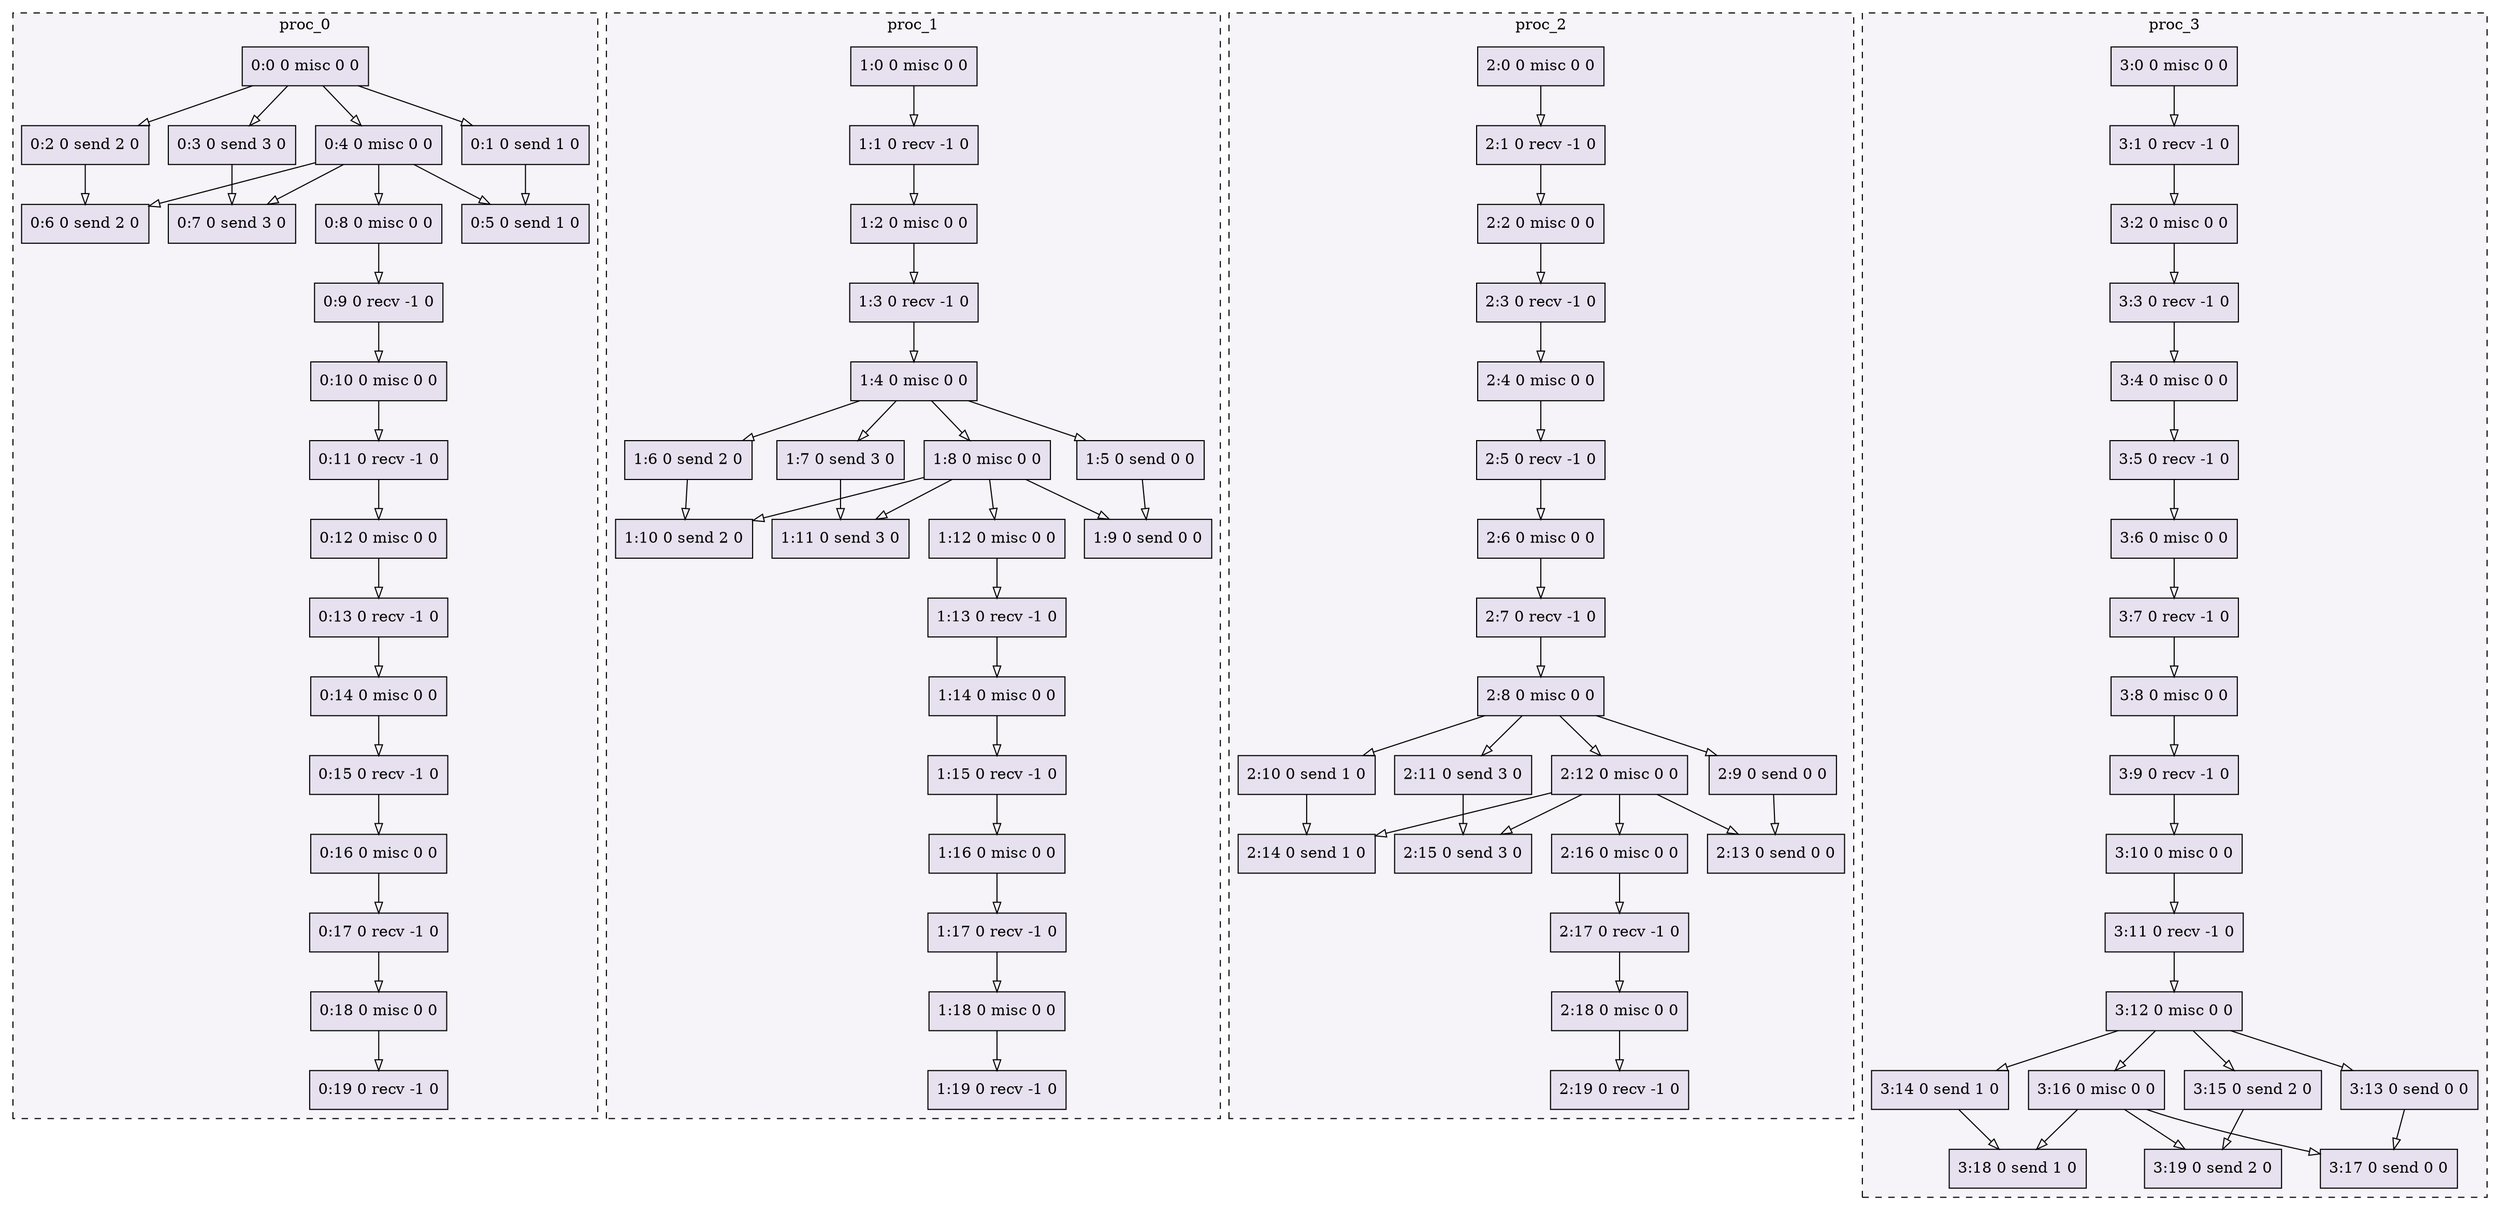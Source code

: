 digraph{node[shape=record style=filled colorscheme=purd9 fillcolor=2];subgraph cluster0{style=dashed;colorscheme=purd9;bgcolor=1;edge[arrowhead=empty];label=proc_0;0[label="0:0 0 misc 0 0"];1[label="0:1 0 send 1 0"];2[label="0:2 0 send 2 0"];3[label="0:3 0 send 3 0"];4[label="0:4 0 misc 0 0"];5[label="0:5 0 send 1 0"];6[label="0:6 0 send 2 0"];7[label="0:7 0 send 3 0"];8[label="0:8 0 misc 0 0"];9[label="0:9 0 recv -1 0"];10[label="0:10 0 misc 0 0"];11[label="0:11 0 recv -1 0"];12[label="0:12 0 misc 0 0"];13[label="0:13 0 recv -1 0"];14[label="0:14 0 misc 0 0"];15[label="0:15 0 recv -1 0"];16[label="0:16 0 misc 0 0"];17[label="0:17 0 recv -1 0"];18[label="0:18 0 misc 0 0"];19[label="0:19 0 recv -1 0"];0->1;0->2;0->3;0->4;4->5;1->5;4->6;2->6;4->7;3->7;4->8;8->9;9->10;10->11;11->12;12->13;13->14;14->15;15->16;16->17;17->18;18->19;}subgraph cluster1{style=dashed;colorscheme=purd9;bgcolor=1;edge[arrowhead=empty];label=proc_1;20[label="1:0 0 misc 0 0"];21[label="1:1 0 recv -1 0"];22[label="1:2 0 misc 0 0"];23[label="1:3 0 recv -1 0"];24[label="1:4 0 misc 0 0"];25[label="1:5 0 send 0 0"];26[label="1:6 0 send 2 0"];27[label="1:7 0 send 3 0"];28[label="1:8 0 misc 0 0"];29[label="1:9 0 send 0 0"];30[label="1:10 0 send 2 0"];31[label="1:11 0 send 3 0"];32[label="1:12 0 misc 0 0"];33[label="1:13 0 recv -1 0"];34[label="1:14 0 misc 0 0"];35[label="1:15 0 recv -1 0"];36[label="1:16 0 misc 0 0"];37[label="1:17 0 recv -1 0"];38[label="1:18 0 misc 0 0"];39[label="1:19 0 recv -1 0"];20->21;21->22;22->23;23->24;24->25;24->26;24->27;24->28;28->29;25->29;28->30;26->30;28->31;27->31;28->32;32->33;33->34;34->35;35->36;36->37;37->38;38->39;}subgraph cluster2{style=dashed;colorscheme=purd9;bgcolor=1;edge[arrowhead=empty];label=proc_2;40[label="2:0 0 misc 0 0"];41[label="2:1 0 recv -1 0"];42[label="2:2 0 misc 0 0"];43[label="2:3 0 recv -1 0"];44[label="2:4 0 misc 0 0"];45[label="2:5 0 recv -1 0"];46[label="2:6 0 misc 0 0"];47[label="2:7 0 recv -1 0"];48[label="2:8 0 misc 0 0"];49[label="2:9 0 send 0 0"];50[label="2:10 0 send 1 0"];51[label="2:11 0 send 3 0"];52[label="2:12 0 misc 0 0"];53[label="2:13 0 send 0 0"];54[label="2:14 0 send 1 0"];55[label="2:15 0 send 3 0"];56[label="2:16 0 misc 0 0"];57[label="2:17 0 recv -1 0"];58[label="2:18 0 misc 0 0"];59[label="2:19 0 recv -1 0"];40->41;41->42;42->43;43->44;44->45;45->46;46->47;47->48;48->49;48->50;48->51;48->52;52->53;49->53;52->54;50->54;52->55;51->55;52->56;56->57;57->58;58->59;}subgraph cluster3{style=dashed;colorscheme=purd9;bgcolor=1;edge[arrowhead=empty];label=proc_3;60[label="3:0 0 misc 0 0"];61[label="3:1 0 recv -1 0"];62[label="3:2 0 misc 0 0"];63[label="3:3 0 recv -1 0"];64[label="3:4 0 misc 0 0"];65[label="3:5 0 recv -1 0"];66[label="3:6 0 misc 0 0"];67[label="3:7 0 recv -1 0"];68[label="3:8 0 misc 0 0"];69[label="3:9 0 recv -1 0"];70[label="3:10 0 misc 0 0"];71[label="3:11 0 recv -1 0"];72[label="3:12 0 misc 0 0"];73[label="3:13 0 send 0 0"];74[label="3:14 0 send 1 0"];75[label="3:15 0 send 2 0"];76[label="3:16 0 misc 0 0"];77[label="3:17 0 send 0 0"];78[label="3:18 0 send 1 0"];79[label="3:19 0 send 2 0"];60->61;61->62;62->63;63->64;64->65;65->66;66->67;67->68;68->69;69->70;70->71;71->72;72->73;72->74;72->75;72->76;76->77;73->77;76->78;74->78;76->79;75->79;}}